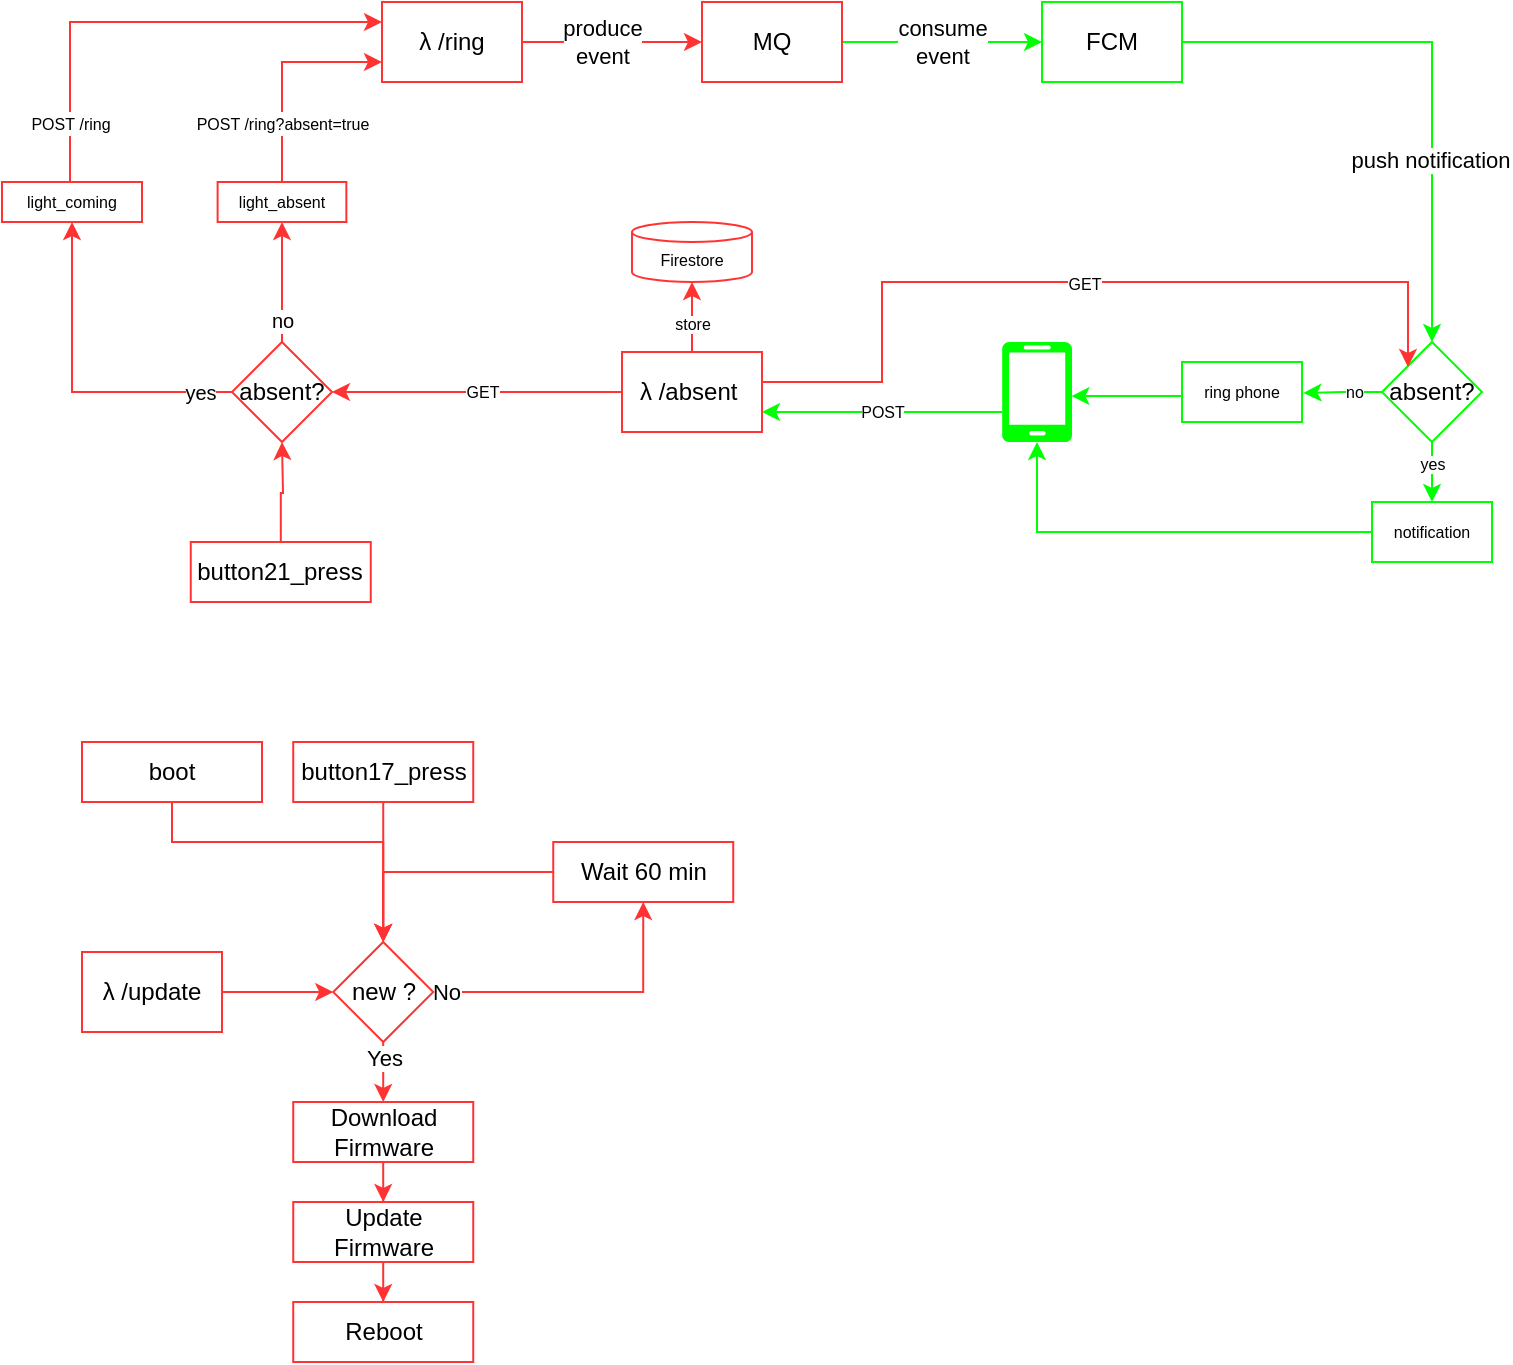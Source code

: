 <mxfile version="15.8.7" type="device"><diagram id="AWCx5-Hj_3WoufllXrfQ" name="Page-1"><mxGraphModel dx="1185" dy="814" grid="1" gridSize="10" guides="1" tooltips="1" connect="1" arrows="1" fold="1" page="1" pageScale="1" pageWidth="850" pageHeight="1100" math="0" shadow="0"><root><mxCell id="0"/><mxCell id="1" parent="0"/><mxCell id="a1CcBZ7gYttTLOmaTZbj-6" style="edgeStyle=orthogonalEdgeStyle;rounded=0;orthogonalLoop=1;jettySize=auto;html=1;entryX=0;entryY=0.5;entryDx=0;entryDy=0;strokeColor=#FF3333;" parent="1" source="a1CcBZ7gYttTLOmaTZbj-2" target="a1CcBZ7gYttTLOmaTZbj-5" edge="1"><mxGeometry relative="1" as="geometry"/></mxCell><mxCell id="a1CcBZ7gYttTLOmaTZbj-7" value="produce&lt;br&gt;event" style="edgeLabel;html=1;align=center;verticalAlign=middle;resizable=0;points=[];" parent="a1CcBZ7gYttTLOmaTZbj-6" vertex="1" connectable="0"><mxGeometry x="0.292" relative="1" as="geometry"><mxPoint x="-18" as="offset"/></mxGeometry></mxCell><mxCell id="a1CcBZ7gYttTLOmaTZbj-2" value="λ /ring" style="rounded=0;whiteSpace=wrap;html=1;strokeColor=#FF3333;fillColor=none;" parent="1" vertex="1"><mxGeometry x="210" y="180" width="70" height="40" as="geometry"/></mxCell><mxCell id="a1CcBZ7gYttTLOmaTZbj-11" style="edgeStyle=orthogonalEdgeStyle;rounded=0;orthogonalLoop=1;jettySize=auto;html=1;entryX=0.5;entryY=0;entryDx=0;entryDy=0;exitX=1;exitY=0.5;exitDx=0;exitDy=0;strokeColor=#00FF00;" parent="1" source="a1CcBZ7gYttTLOmaTZbj-13" target="DwUZQ5vCdhWASuyPk8fB-38" edge="1"><mxGeometry relative="1" as="geometry"><mxPoint x="700" y="160" as="sourcePoint"/><mxPoint x="671.089" y="329.28" as="targetPoint"/></mxGeometry></mxCell><mxCell id="a1CcBZ7gYttTLOmaTZbj-12" value="push notification" style="edgeLabel;html=1;align=center;verticalAlign=middle;resizable=0;points=[];" parent="a1CcBZ7gYttTLOmaTZbj-11" vertex="1" connectable="0"><mxGeometry x="0.24" y="-1" relative="1" as="geometry"><mxPoint y="13" as="offset"/></mxGeometry></mxCell><mxCell id="a1CcBZ7gYttTLOmaTZbj-14" style="edgeStyle=orthogonalEdgeStyle;rounded=0;orthogonalLoop=1;jettySize=auto;html=1;entryX=0;entryY=0.5;entryDx=0;entryDy=0;strokeColor=#00FF00;" parent="1" source="a1CcBZ7gYttTLOmaTZbj-5" target="a1CcBZ7gYttTLOmaTZbj-13" edge="1"><mxGeometry relative="1" as="geometry"/></mxCell><mxCell id="a1CcBZ7gYttTLOmaTZbj-15" value="consume&lt;br&gt;event" style="edgeLabel;html=1;align=center;verticalAlign=middle;resizable=0;points=[];" parent="a1CcBZ7gYttTLOmaTZbj-14" vertex="1" connectable="0"><mxGeometry x="-0.289" y="1" relative="1" as="geometry"><mxPoint x="14" y="1" as="offset"/></mxGeometry></mxCell><mxCell id="a1CcBZ7gYttTLOmaTZbj-5" value="MQ" style="rounded=0;whiteSpace=wrap;html=1;strokeColor=#FF3333;fillColor=none;" parent="1" vertex="1"><mxGeometry x="370" y="180" width="70" height="40" as="geometry"/></mxCell><mxCell id="a1CcBZ7gYttTLOmaTZbj-13" value="FCM" style="rounded=0;whiteSpace=wrap;html=1;strokeColor=#00FF00;fillColor=none;" parent="1" vertex="1"><mxGeometry x="540" y="180" width="70" height="40" as="geometry"/></mxCell><mxCell id="DwUZQ5vCdhWASuyPk8fB-14" style="edgeStyle=orthogonalEdgeStyle;rounded=0;orthogonalLoop=1;jettySize=auto;html=1;entryX=0.5;entryY=1;entryDx=0;entryDy=0;strokeColor=#FF3333;" parent="1" source="a1CcBZ7gYttTLOmaTZbj-19" edge="1"><mxGeometry relative="1" as="geometry"><mxPoint x="160" y="400" as="targetPoint"/></mxGeometry></mxCell><mxCell id="a1CcBZ7gYttTLOmaTZbj-19" value="button21_press" style="rounded=0;whiteSpace=wrap;html=1;strokeColor=#FF3333;fillColor=none;" parent="1" vertex="1"><mxGeometry x="114.38" y="450" width="90" height="30" as="geometry"/></mxCell><mxCell id="DwUZQ5vCdhWASuyPk8fB-12" style="edgeStyle=orthogonalEdgeStyle;rounded=0;orthogonalLoop=1;jettySize=auto;html=1;strokeColor=#FF3333;entryX=1;entryY=0.5;entryDx=0;entryDy=0;exitX=0;exitY=0.5;exitDx=0;exitDy=0;" parent="1" source="DwUZQ5vCdhWASuyPk8fB-48" target="DwUZQ5vCdhWASuyPk8fB-19" edge="1"><mxGeometry relative="1" as="geometry"><mxPoint x="230" y="375" as="sourcePoint"/><mxPoint x="250" y="360" as="targetPoint"/><Array as="points"/></mxGeometry></mxCell><mxCell id="DwUZQ5vCdhWASuyPk8fB-52" value="GET" style="edgeLabel;html=1;align=center;verticalAlign=middle;resizable=0;points=[];fontSize=8;" parent="DwUZQ5vCdhWASuyPk8fB-12" vertex="1" connectable="0"><mxGeometry x="-0.063" y="1" relative="1" as="geometry"><mxPoint x="-2" y="-1" as="offset"/></mxGeometry></mxCell><mxCell id="DwUZQ5vCdhWASuyPk8fB-21" value="" style="edgeStyle=orthogonalEdgeStyle;rounded=0;orthogonalLoop=1;jettySize=auto;html=1;fontSize=10;strokeColor=#FF3333;entryX=0.5;entryY=1;entryDx=0;entryDy=0;" parent="1" source="DwUZQ5vCdhWASuyPk8fB-19" target="DwUZQ5vCdhWASuyPk8fB-34" edge="1"><mxGeometry relative="1" as="geometry"><mxPoint x="160" y="300" as="targetPoint"/></mxGeometry></mxCell><mxCell id="DwUZQ5vCdhWASuyPk8fB-22" value="no" style="edgeLabel;html=1;align=center;verticalAlign=middle;resizable=0;points=[];fontSize=10;" parent="DwUZQ5vCdhWASuyPk8fB-21" vertex="1" connectable="0"><mxGeometry x="-0.693" y="1" relative="1" as="geometry"><mxPoint x="1" y="-2" as="offset"/></mxGeometry></mxCell><mxCell id="DwUZQ5vCdhWASuyPk8fB-24" style="edgeStyle=orthogonalEdgeStyle;rounded=0;orthogonalLoop=1;jettySize=auto;html=1;fontSize=10;strokeColor=#FF3333;entryX=0.5;entryY=1;entryDx=0;entryDy=0;" parent="1" source="DwUZQ5vCdhWASuyPk8fB-19" target="DwUZQ5vCdhWASuyPk8fB-28" edge="1"><mxGeometry relative="1" as="geometry"><mxPoint x="40" y="330" as="targetPoint"/></mxGeometry></mxCell><mxCell id="DwUZQ5vCdhWASuyPk8fB-27" value="yes" style="edgeLabel;html=1;align=center;verticalAlign=middle;resizable=0;points=[];fontSize=10;" parent="DwUZQ5vCdhWASuyPk8fB-24" vertex="1" connectable="0"><mxGeometry x="-0.73" relative="1" as="geometry"><mxPoint x="6" as="offset"/></mxGeometry></mxCell><mxCell id="DwUZQ5vCdhWASuyPk8fB-19" value="absent?" style="rhombus;whiteSpace=wrap;html=1;strokeColor=#FF3333;fillColor=none;" parent="1" vertex="1"><mxGeometry x="135" y="350" width="50" height="50" as="geometry"/></mxCell><mxCell id="DwUZQ5vCdhWASuyPk8fB-32" style="edgeStyle=orthogonalEdgeStyle;rounded=0;orthogonalLoop=1;jettySize=auto;html=1;entryX=0;entryY=0.25;entryDx=0;entryDy=0;fontSize=10;strokeColor=#FF3333;" parent="1" source="DwUZQ5vCdhWASuyPk8fB-28" target="a1CcBZ7gYttTLOmaTZbj-2" edge="1"><mxGeometry relative="1" as="geometry"><Array as="points"><mxPoint x="54" y="190"/></Array></mxGeometry></mxCell><mxCell id="DwUZQ5vCdhWASuyPk8fB-33" value="&lt;font style=&quot;font-size: 8px&quot;&gt;&lt;span&gt;POST&amp;nbsp;&lt;/span&gt;&lt;span&gt;/ring&lt;/span&gt;&lt;/font&gt;" style="edgeLabel;html=1;align=center;verticalAlign=middle;resizable=0;points=[];fontSize=10;" parent="DwUZQ5vCdhWASuyPk8fB-32" vertex="1" connectable="0"><mxGeometry x="0.414" y="1" relative="1" as="geometry"><mxPoint x="-87" y="51" as="offset"/></mxGeometry></mxCell><mxCell id="DwUZQ5vCdhWASuyPk8fB-28" value="light_coming" style="rounded=0;whiteSpace=wrap;html=1;strokeColor=#FF3333;verticalAlign=middle;spacing=0;fontSize=8;fillColor=none;" parent="1" vertex="1"><mxGeometry x="20" y="270" width="70" height="20" as="geometry"/></mxCell><mxCell id="DwUZQ5vCdhWASuyPk8fB-35" style="edgeStyle=orthogonalEdgeStyle;rounded=0;orthogonalLoop=1;jettySize=auto;html=1;entryX=0;entryY=0.75;entryDx=0;entryDy=0;fontSize=10;strokeColor=#FF3333;" parent="1" source="DwUZQ5vCdhWASuyPk8fB-34" target="a1CcBZ7gYttTLOmaTZbj-2" edge="1"><mxGeometry relative="1" as="geometry"><Array as="points"><mxPoint x="160" y="210"/></Array></mxGeometry></mxCell><mxCell id="DwUZQ5vCdhWASuyPk8fB-37" value="&lt;font style=&quot;font-size: 8px&quot;&gt;POST /ring?absent=true&lt;/font&gt;" style="edgeLabel;html=1;align=center;verticalAlign=middle;resizable=0;points=[];fontSize=10;" parent="DwUZQ5vCdhWASuyPk8fB-35" vertex="1" connectable="0"><mxGeometry x="-0.647" y="-1" relative="1" as="geometry"><mxPoint x="-1" y="-11" as="offset"/></mxGeometry></mxCell><mxCell id="DwUZQ5vCdhWASuyPk8fB-34" value="light_absent" style="rounded=0;whiteSpace=wrap;html=1;strokeColor=#FF3333;verticalAlign=middle;spacing=0;fontSize=8;fillColor=none;" parent="1" vertex="1"><mxGeometry x="127.81" y="270" width="64.37" height="20" as="geometry"/></mxCell><mxCell id="DwUZQ5vCdhWASuyPk8fB-40" style="edgeStyle=orthogonalEdgeStyle;rounded=0;orthogonalLoop=1;jettySize=auto;html=1;fontSize=8;strokeColor=#00FF00;entryX=1.012;entryY=0.517;entryDx=0;entryDy=0;entryPerimeter=0;" parent="1" source="DwUZQ5vCdhWASuyPk8fB-38" target="DwUZQ5vCdhWASuyPk8fB-39" edge="1"><mxGeometry relative="1" as="geometry"><mxPoint x="690" y="360" as="targetPoint"/><Array as="points"/></mxGeometry></mxCell><mxCell id="DwUZQ5vCdhWASuyPk8fB-41" value="no" style="edgeLabel;html=1;align=center;verticalAlign=middle;resizable=0;points=[];fontSize=8;" parent="DwUZQ5vCdhWASuyPk8fB-40" vertex="1" connectable="0"><mxGeometry x="-0.267" relative="1" as="geometry"><mxPoint as="offset"/></mxGeometry></mxCell><mxCell id="DwUZQ5vCdhWASuyPk8fB-42" style="edgeStyle=orthogonalEdgeStyle;rounded=0;orthogonalLoop=1;jettySize=auto;html=1;fontSize=8;strokeColor=#00FF00;entryX=0.5;entryY=0;entryDx=0;entryDy=0;" parent="1" source="DwUZQ5vCdhWASuyPk8fB-38" target="DwUZQ5vCdhWASuyPk8fB-43" edge="1"><mxGeometry relative="1" as="geometry"><mxPoint x="730" y="390" as="targetPoint"/></mxGeometry></mxCell><mxCell id="DwUZQ5vCdhWASuyPk8fB-45" value="yes" style="edgeLabel;html=1;align=center;verticalAlign=middle;resizable=0;points=[];fontSize=8;" parent="DwUZQ5vCdhWASuyPk8fB-42" vertex="1" connectable="0"><mxGeometry x="-0.341" y="-1" relative="1" as="geometry"><mxPoint x="1" y="-6" as="offset"/></mxGeometry></mxCell><mxCell id="DwUZQ5vCdhWASuyPk8fB-38" value="absent?" style="rhombus;whiteSpace=wrap;html=1;strokeColor=#00FF00;fillColor=none;" parent="1" vertex="1"><mxGeometry x="710" y="350" width="50" height="50" as="geometry"/></mxCell><mxCell id="DwUZQ5vCdhWASuyPk8fB-47" style="edgeStyle=orthogonalEdgeStyle;rounded=0;orthogonalLoop=1;jettySize=auto;html=1;entryX=0.992;entryY=0.541;entryDx=0;entryDy=0;entryPerimeter=0;fontSize=8;strokeColor=#00FF00;" parent="1" source="DwUZQ5vCdhWASuyPk8fB-39" target="DwUZQ5vCdhWASuyPk8fB-44" edge="1"><mxGeometry relative="1" as="geometry"><Array as="points"><mxPoint x="600" y="377"/><mxPoint x="600" y="377"/></Array></mxGeometry></mxCell><mxCell id="DwUZQ5vCdhWASuyPk8fB-39" value="ring phone" style="rounded=0;whiteSpace=wrap;html=1;fontSize=8;strokeColor=#00FF00;fillColor=none;" parent="1" vertex="1"><mxGeometry x="610" y="360" width="60" height="30" as="geometry"/></mxCell><mxCell id="DwUZQ5vCdhWASuyPk8fB-46" style="edgeStyle=orthogonalEdgeStyle;rounded=0;orthogonalLoop=1;jettySize=auto;html=1;entryX=0.5;entryY=1;entryDx=0;entryDy=0;entryPerimeter=0;fontSize=8;strokeColor=#00FF00;" parent="1" source="DwUZQ5vCdhWASuyPk8fB-43" target="DwUZQ5vCdhWASuyPk8fB-44" edge="1"><mxGeometry relative="1" as="geometry"><Array as="points"><mxPoint x="538" y="445"/></Array></mxGeometry></mxCell><mxCell id="DwUZQ5vCdhWASuyPk8fB-43" value="notification" style="rounded=0;whiteSpace=wrap;html=1;fontSize=8;strokeColor=#00FF00;fillColor=none;" parent="1" vertex="1"><mxGeometry x="705" y="430" width="60" height="30" as="geometry"/></mxCell><mxCell id="DwUZQ5vCdhWASuyPk8fB-50" style="edgeStyle=orthogonalEdgeStyle;rounded=0;orthogonalLoop=1;jettySize=auto;html=1;entryX=1;entryY=0.75;entryDx=0;entryDy=0;fontSize=8;strokeColor=#00FF00;" parent="1" source="DwUZQ5vCdhWASuyPk8fB-44" target="DwUZQ5vCdhWASuyPk8fB-48" edge="1"><mxGeometry relative="1" as="geometry"><Array as="points"><mxPoint x="460" y="385"/><mxPoint x="460" y="385"/></Array></mxGeometry></mxCell><mxCell id="DwUZQ5vCdhWASuyPk8fB-51" value="POST" style="edgeLabel;html=1;align=center;verticalAlign=middle;resizable=0;points=[];fontSize=8;" parent="DwUZQ5vCdhWASuyPk8fB-50" vertex="1" connectable="0"><mxGeometry x="-0.217" relative="1" as="geometry"><mxPoint x="-13" as="offset"/></mxGeometry></mxCell><mxCell id="DwUZQ5vCdhWASuyPk8fB-44" value="" style="verticalLabelPosition=bottom;html=1;verticalAlign=top;align=center;strokeColor=none;fillColor=#00FF00;shape=mxgraph.azure.mobile;pointerEvents=1;fontSize=8;" parent="1" vertex="1"><mxGeometry x="520" y="350" width="35" height="50" as="geometry"/></mxCell><mxCell id="DwUZQ5vCdhWASuyPk8fB-53" value="" style="edgeStyle=orthogonalEdgeStyle;rounded=0;orthogonalLoop=1;jettySize=auto;html=1;fontSize=8;strokeColor=#FF3333;" parent="1" source="DwUZQ5vCdhWASuyPk8fB-48" target="DwUZQ5vCdhWASuyPk8fB-49" edge="1"><mxGeometry relative="1" as="geometry"/></mxCell><mxCell id="DwUZQ5vCdhWASuyPk8fB-54" value="store" style="edgeLabel;html=1;align=center;verticalAlign=middle;resizable=0;points=[];fontSize=8;" parent="DwUZQ5vCdhWASuyPk8fB-53" vertex="1" connectable="0"><mxGeometry x="-0.441" y="1" relative="1" as="geometry"><mxPoint x="1" y="-2" as="offset"/></mxGeometry></mxCell><mxCell id="DwUZQ5vCdhWASuyPk8fB-55" style="edgeStyle=orthogonalEdgeStyle;rounded=0;orthogonalLoop=1;jettySize=auto;html=1;fontSize=8;strokeColor=#FF3333;entryX=0;entryY=0;entryDx=0;entryDy=0;" parent="1" source="DwUZQ5vCdhWASuyPk8fB-48" target="DwUZQ5vCdhWASuyPk8fB-38" edge="1"><mxGeometry relative="1" as="geometry"><mxPoint x="640" y="320" as="targetPoint"/><Array as="points"><mxPoint x="460" y="370"/><mxPoint x="460" y="320"/><mxPoint x="723" y="320"/><mxPoint x="723" y="363"/></Array></mxGeometry></mxCell><mxCell id="DwUZQ5vCdhWASuyPk8fB-56" value="GET" style="edgeLabel;html=1;align=center;verticalAlign=middle;resizable=0;points=[];fontSize=8;" parent="DwUZQ5vCdhWASuyPk8fB-55" vertex="1" connectable="0"><mxGeometry x="0.012" y="-1" relative="1" as="geometry"><mxPoint as="offset"/></mxGeometry></mxCell><mxCell id="DwUZQ5vCdhWASuyPk8fB-48" value="λ /absent" style="rounded=0;whiteSpace=wrap;html=1;strokeColor=#FF3333;align=left;spacingLeft=7;fillColor=none;" parent="1" vertex="1"><mxGeometry x="330" y="355" width="70" height="40" as="geometry"/></mxCell><mxCell id="DwUZQ5vCdhWASuyPk8fB-49" value="Firestore" style="shape=cylinder3;whiteSpace=wrap;html=1;boundedLbl=1;backgroundOutline=1;size=5.0;fontSize=8;strokeColor=#FF3333;fillColor=none;" parent="1" vertex="1"><mxGeometry x="335" y="290" width="60" height="30" as="geometry"/></mxCell><mxCell id="jpZ7Eym1OAqH_3kN-SeE-31" style="edgeStyle=orthogonalEdgeStyle;rounded=0;orthogonalLoop=1;jettySize=auto;html=1;entryX=0.5;entryY=0;entryDx=0;entryDy=0;strokeColor=#FF3333;" edge="1" parent="1" source="jpZ7Eym1OAqH_3kN-SeE-9" target="jpZ7Eym1OAqH_3kN-SeE-10"><mxGeometry relative="1" as="geometry"><mxPoint x="210.62" y="600" as="targetPoint"/></mxGeometry></mxCell><mxCell id="jpZ7Eym1OAqH_3kN-SeE-9" value="button17_press" style="rounded=0;whiteSpace=wrap;html=1;strokeColor=#FF3333;fillColor=none;" vertex="1" parent="1"><mxGeometry x="165.62" y="550" width="90" height="30" as="geometry"/></mxCell><mxCell id="jpZ7Eym1OAqH_3kN-SeE-16" style="edgeStyle=orthogonalEdgeStyle;rounded=0;orthogonalLoop=1;jettySize=auto;html=1;entryX=0.5;entryY=0;entryDx=0;entryDy=0;strokeColor=#FF3333;" edge="1" parent="1" source="jpZ7Eym1OAqH_3kN-SeE-10" target="jpZ7Eym1OAqH_3kN-SeE-12"><mxGeometry relative="1" as="geometry"/></mxCell><mxCell id="jpZ7Eym1OAqH_3kN-SeE-26" value="Yes" style="edgeLabel;html=1;align=center;verticalAlign=middle;resizable=0;points=[];" vertex="1" connectable="0" parent="jpZ7Eym1OAqH_3kN-SeE-16"><mxGeometry x="-0.676" y="1" relative="1" as="geometry"><mxPoint x="-1" as="offset"/></mxGeometry></mxCell><mxCell id="jpZ7Eym1OAqH_3kN-SeE-22" style="edgeStyle=orthogonalEdgeStyle;rounded=0;orthogonalLoop=1;jettySize=auto;html=1;entryX=0.5;entryY=1;entryDx=0;entryDy=0;strokeColor=#FF3333;" edge="1" parent="1" source="jpZ7Eym1OAqH_3kN-SeE-10" target="jpZ7Eym1OAqH_3kN-SeE-21"><mxGeometry relative="1" as="geometry"/></mxCell><mxCell id="jpZ7Eym1OAqH_3kN-SeE-25" value="No" style="edgeLabel;html=1;align=center;verticalAlign=middle;resizable=0;points=[];" vertex="1" connectable="0" parent="jpZ7Eym1OAqH_3kN-SeE-22"><mxGeometry x="-0.877" y="1" relative="1" as="geometry"><mxPoint x="-3" y="1" as="offset"/></mxGeometry></mxCell><mxCell id="jpZ7Eym1OAqH_3kN-SeE-10" value="new ?" style="rhombus;whiteSpace=wrap;html=1;strokeColor=#FF3333;fillColor=none;" vertex="1" parent="1"><mxGeometry x="185.62" y="650" width="50" height="50" as="geometry"/></mxCell><mxCell id="jpZ7Eym1OAqH_3kN-SeE-36" style="edgeStyle=orthogonalEdgeStyle;rounded=0;orthogonalLoop=1;jettySize=auto;html=1;entryX=0.5;entryY=0;entryDx=0;entryDy=0;strokeColor=#FF3333;" edge="1" parent="1" source="jpZ7Eym1OAqH_3kN-SeE-12" target="jpZ7Eym1OAqH_3kN-SeE-35"><mxGeometry relative="1" as="geometry"/></mxCell><mxCell id="jpZ7Eym1OAqH_3kN-SeE-12" value="Download Firmware" style="rounded=0;whiteSpace=wrap;html=1;strokeColor=#FF3333;fillColor=none;" vertex="1" parent="1"><mxGeometry x="165.62" y="730" width="90" height="30" as="geometry"/></mxCell><mxCell id="jpZ7Eym1OAqH_3kN-SeE-19" style="edgeStyle=orthogonalEdgeStyle;rounded=0;orthogonalLoop=1;jettySize=auto;html=1;entryX=0;entryY=0.5;entryDx=0;entryDy=0;strokeColor=#FF3333;" edge="1" parent="1" source="jpZ7Eym1OAqH_3kN-SeE-13" target="jpZ7Eym1OAqH_3kN-SeE-10"><mxGeometry relative="1" as="geometry"/></mxCell><mxCell id="jpZ7Eym1OAqH_3kN-SeE-13" value="λ /update" style="rounded=0;whiteSpace=wrap;html=1;strokeColor=#FF3333;fillColor=none;" vertex="1" parent="1"><mxGeometry x="60.0" y="655" width="70" height="40" as="geometry"/></mxCell><mxCell id="jpZ7Eym1OAqH_3kN-SeE-24" style="edgeStyle=orthogonalEdgeStyle;rounded=0;orthogonalLoop=1;jettySize=auto;html=1;entryX=0.5;entryY=0;entryDx=0;entryDy=0;strokeColor=#FF3333;" edge="1" parent="1" source="jpZ7Eym1OAqH_3kN-SeE-21" target="jpZ7Eym1OAqH_3kN-SeE-10"><mxGeometry relative="1" as="geometry"><mxPoint x="255.62" y="615" as="targetPoint"/></mxGeometry></mxCell><mxCell id="jpZ7Eym1OAqH_3kN-SeE-21" value="Wait 60 min" style="rounded=0;whiteSpace=wrap;html=1;strokeColor=#FF3333;fillColor=none;" vertex="1" parent="1"><mxGeometry x="295.62" y="600" width="90" height="30" as="geometry"/></mxCell><mxCell id="jpZ7Eym1OAqH_3kN-SeE-40" style="edgeStyle=orthogonalEdgeStyle;rounded=0;orthogonalLoop=1;jettySize=auto;html=1;entryX=0.5;entryY=0;entryDx=0;entryDy=0;strokeColor=#FF3333;" edge="1" parent="1" source="jpZ7Eym1OAqH_3kN-SeE-35" target="jpZ7Eym1OAqH_3kN-SeE-39"><mxGeometry relative="1" as="geometry"/></mxCell><mxCell id="jpZ7Eym1OAqH_3kN-SeE-35" value="Update Firmware" style="rounded=0;whiteSpace=wrap;html=1;strokeColor=#FF3333;fillColor=none;" vertex="1" parent="1"><mxGeometry x="165.62" y="780" width="90" height="30" as="geometry"/></mxCell><mxCell id="jpZ7Eym1OAqH_3kN-SeE-38" style="edgeStyle=orthogonalEdgeStyle;rounded=0;orthogonalLoop=1;jettySize=auto;html=1;strokeColor=#FF3333;entryX=0.5;entryY=0;entryDx=0;entryDy=0;" edge="1" parent="1" source="jpZ7Eym1OAqH_3kN-SeE-37" target="jpZ7Eym1OAqH_3kN-SeE-10"><mxGeometry relative="1" as="geometry"><mxPoint x="180" y="640" as="targetPoint"/><Array as="points"><mxPoint x="105" y="600"/><mxPoint x="211" y="600"/></Array></mxGeometry></mxCell><mxCell id="jpZ7Eym1OAqH_3kN-SeE-37" value="boot" style="rounded=0;whiteSpace=wrap;html=1;strokeColor=#FF3333;fillColor=none;" vertex="1" parent="1"><mxGeometry x="60" y="550" width="90" height="30" as="geometry"/></mxCell><mxCell id="jpZ7Eym1OAqH_3kN-SeE-39" value="Reboot" style="rounded=0;whiteSpace=wrap;html=1;strokeColor=#FF3333;fillColor=none;" vertex="1" parent="1"><mxGeometry x="165.62" y="830" width="90" height="30" as="geometry"/></mxCell></root></mxGraphModel></diagram></mxfile>